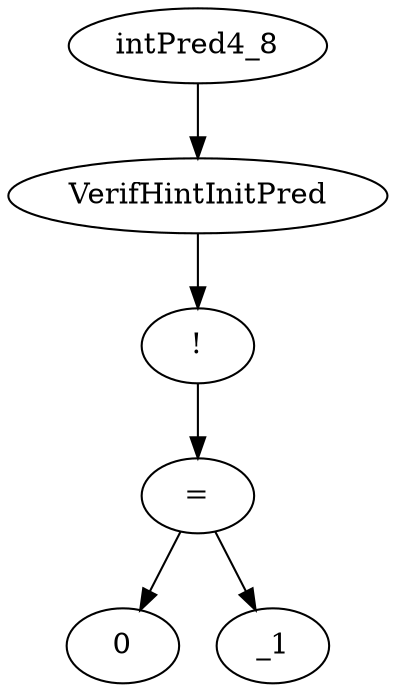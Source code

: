 digraph dag {
0 [label="intPred4_8"];
1 [label="VerifHintInitPred"];
2 [label="!"];
3 [label="="];
4 [label="0"];
5 [label="_1"];
"0" -> "1"[label=""]
"1" -> "2"[label=""]
"2" -> "3"[label=""]
"3" -> "5"[label=""]
"3" -> "4"[label=""]
}
